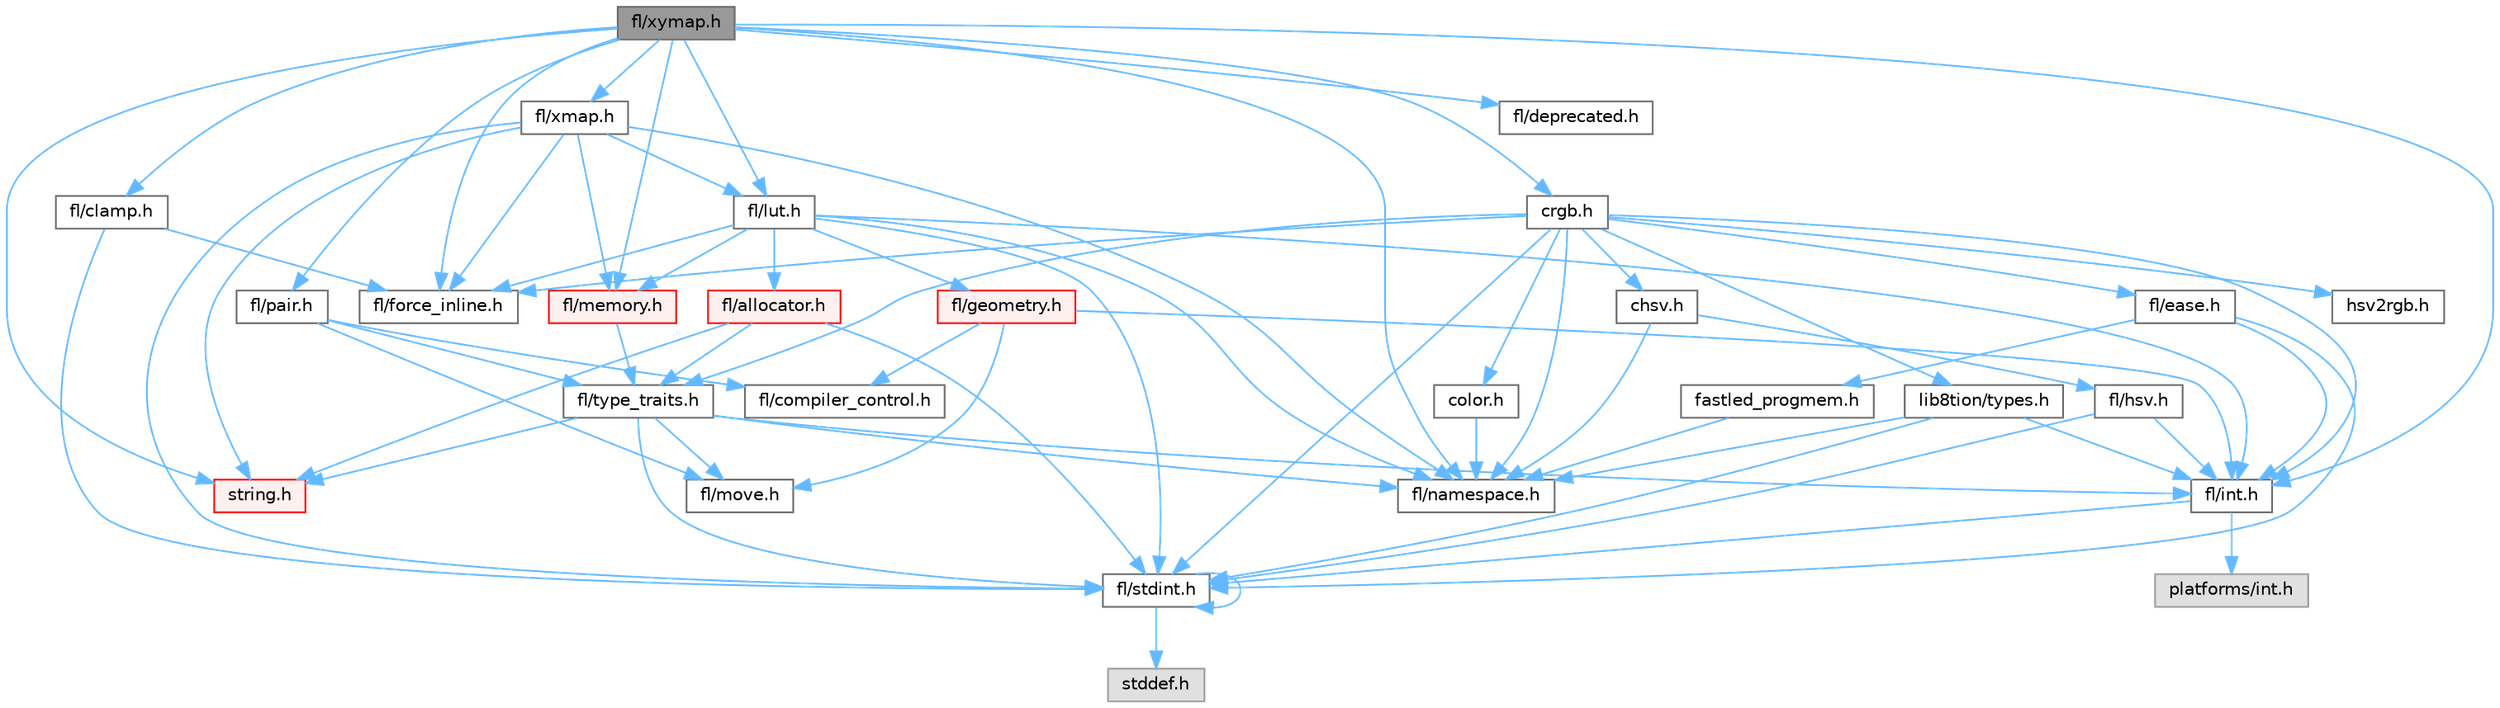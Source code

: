 digraph "fl/xymap.h"
{
 // INTERACTIVE_SVG=YES
 // LATEX_PDF_SIZE
  bgcolor="transparent";
  edge [fontname=Helvetica,fontsize=10,labelfontname=Helvetica,labelfontsize=10];
  node [fontname=Helvetica,fontsize=10,shape=box,height=0.2,width=0.4];
  Node1 [id="Node000001",label="fl/xymap.h",height=0.2,width=0.4,color="gray40", fillcolor="grey60", style="filled", fontcolor="black",tooltip=" "];
  Node1 -> Node2 [id="edge1_Node000001_Node000002",color="steelblue1",style="solid",tooltip=" "];
  Node2 [id="Node000002",label="fl/int.h",height=0.2,width=0.4,color="grey40", fillcolor="white", style="filled",URL="$d3/d7e/int_8h.html",tooltip=" "];
  Node2 -> Node3 [id="edge2_Node000002_Node000003",color="steelblue1",style="solid",tooltip=" "];
  Node3 [id="Node000003",label="fl/stdint.h",height=0.2,width=0.4,color="grey40", fillcolor="white", style="filled",URL="$df/dd8/stdint_8h.html",tooltip=" "];
  Node3 -> Node4 [id="edge3_Node000003_Node000004",color="steelblue1",style="solid",tooltip=" "];
  Node4 [id="Node000004",label="stddef.h",height=0.2,width=0.4,color="grey60", fillcolor="#E0E0E0", style="filled",tooltip=" "];
  Node3 -> Node3 [id="edge4_Node000003_Node000003",color="steelblue1",style="solid",tooltip=" "];
  Node2 -> Node5 [id="edge5_Node000002_Node000005",color="steelblue1",style="solid",tooltip=" "];
  Node5 [id="Node000005",label="platforms/int.h",height=0.2,width=0.4,color="grey60", fillcolor="#E0E0E0", style="filled",tooltip=" "];
  Node1 -> Node6 [id="edge6_Node000001_Node000006",color="steelblue1",style="solid",tooltip=" "];
  Node6 [id="Node000006",label="fl/namespace.h",height=0.2,width=0.4,color="grey40", fillcolor="white", style="filled",URL="$df/d2a/namespace_8h.html",tooltip="Implements the FastLED namespace macros."];
  Node1 -> Node7 [id="edge7_Node000001_Node000007",color="steelblue1",style="solid",tooltip=" "];
  Node7 [id="Node000007",label="fl/force_inline.h",height=0.2,width=0.4,color="grey40", fillcolor="white", style="filled",URL="$d4/d64/force__inline_8h.html",tooltip=" "];
  Node1 -> Node8 [id="edge8_Node000001_Node000008",color="steelblue1",style="solid",tooltip=" "];
  Node8 [id="Node000008",label="fl/pair.h",height=0.2,width=0.4,color="grey40", fillcolor="white", style="filled",URL="$d3/d41/pair_8h.html",tooltip=" "];
  Node8 -> Node9 [id="edge9_Node000008_Node000009",color="steelblue1",style="solid",tooltip=" "];
  Node9 [id="Node000009",label="fl/move.h",height=0.2,width=0.4,color="grey40", fillcolor="white", style="filled",URL="$d9/d83/move_8h.html",tooltip=" "];
  Node8 -> Node10 [id="edge10_Node000008_Node000010",color="steelblue1",style="solid",tooltip=" "];
  Node10 [id="Node000010",label="fl/compiler_control.h",height=0.2,width=0.4,color="grey40", fillcolor="white", style="filled",URL="$d4/d54/compiler__control_8h.html",tooltip=" "];
  Node8 -> Node11 [id="edge11_Node000008_Node000011",color="steelblue1",style="solid",tooltip=" "];
  Node11 [id="Node000011",label="fl/type_traits.h",height=0.2,width=0.4,color="grey40", fillcolor="white", style="filled",URL="$df/d63/type__traits_8h.html",tooltip=" "];
  Node11 -> Node12 [id="edge12_Node000011_Node000012",color="steelblue1",style="solid",tooltip=" "];
  Node12 [id="Node000012",label="string.h",height=0.2,width=0.4,color="red", fillcolor="#FFF0F0", style="filled",URL="$da/d66/string_8h.html",tooltip=" "];
  Node11 -> Node3 [id="edge13_Node000011_Node000003",color="steelblue1",style="solid",tooltip=" "];
  Node11 -> Node6 [id="edge14_Node000011_Node000006",color="steelblue1",style="solid",tooltip=" "];
  Node11 -> Node9 [id="edge15_Node000011_Node000009",color="steelblue1",style="solid",tooltip=" "];
  Node11 -> Node2 [id="edge16_Node000011_Node000002",color="steelblue1",style="solid",tooltip=" "];
  Node1 -> Node12 [id="edge17_Node000001_Node000012",color="steelblue1",style="solid",tooltip=" "];
  Node1 -> Node51 [id="edge18_Node000001_Node000051",color="steelblue1",style="solid",tooltip=" "];
  Node51 [id="Node000051",label="crgb.h",height=0.2,width=0.4,color="grey40", fillcolor="white", style="filled",URL="$db/dd1/crgb_8h.html",tooltip="Defines the red, green, and blue (RGB) pixel struct."];
  Node51 -> Node3 [id="edge19_Node000051_Node000003",color="steelblue1",style="solid",tooltip=" "];
  Node51 -> Node2 [id="edge20_Node000051_Node000002",color="steelblue1",style="solid",tooltip=" "];
  Node51 -> Node52 [id="edge21_Node000051_Node000052",color="steelblue1",style="solid",tooltip=" "];
  Node52 [id="Node000052",label="chsv.h",height=0.2,width=0.4,color="grey40", fillcolor="white", style="filled",URL="$d8/dd0/chsv_8h.html",tooltip="Defines the hue, saturation, and value (HSV) pixel struct."];
  Node52 -> Node53 [id="edge22_Node000052_Node000053",color="steelblue1",style="solid",tooltip=" "];
  Node53 [id="Node000053",label="fl/hsv.h",height=0.2,width=0.4,color="grey40", fillcolor="white", style="filled",URL="$d2/d4f/hsv_8h.html",tooltip="Defines the hue, saturation, and value (HSV) pixel struct."];
  Node53 -> Node3 [id="edge23_Node000053_Node000003",color="steelblue1",style="solid",tooltip=" "];
  Node53 -> Node2 [id="edge24_Node000053_Node000002",color="steelblue1",style="solid",tooltip=" "];
  Node52 -> Node6 [id="edge25_Node000052_Node000006",color="steelblue1",style="solid",tooltip=" "];
  Node51 -> Node6 [id="edge26_Node000051_Node000006",color="steelblue1",style="solid",tooltip=" "];
  Node51 -> Node54 [id="edge27_Node000051_Node000054",color="steelblue1",style="solid",tooltip=" "];
  Node54 [id="Node000054",label="color.h",height=0.2,width=0.4,color="grey40", fillcolor="white", style="filled",URL="$d2/d6b/src_2color_8h.html",tooltip="Contains definitions for color correction and temperature."];
  Node54 -> Node6 [id="edge28_Node000054_Node000006",color="steelblue1",style="solid",tooltip=" "];
  Node51 -> Node55 [id="edge29_Node000051_Node000055",color="steelblue1",style="solid",tooltip=" "];
  Node55 [id="Node000055",label="lib8tion/types.h",height=0.2,width=0.4,color="grey40", fillcolor="white", style="filled",URL="$d9/ddf/lib8tion_2types_8h.html",tooltip="Defines fractional types used for lib8tion functions."];
  Node55 -> Node3 [id="edge30_Node000055_Node000003",color="steelblue1",style="solid",tooltip=" "];
  Node55 -> Node2 [id="edge31_Node000055_Node000002",color="steelblue1",style="solid",tooltip=" "];
  Node55 -> Node6 [id="edge32_Node000055_Node000006",color="steelblue1",style="solid",tooltip=" "];
  Node51 -> Node7 [id="edge33_Node000051_Node000007",color="steelblue1",style="solid",tooltip=" "];
  Node51 -> Node11 [id="edge34_Node000051_Node000011",color="steelblue1",style="solid",tooltip=" "];
  Node51 -> Node56 [id="edge35_Node000051_Node000056",color="steelblue1",style="solid",tooltip=" "];
  Node56 [id="Node000056",label="hsv2rgb.h",height=0.2,width=0.4,color="grey40", fillcolor="white", style="filled",URL="$de/d9a/hsv2rgb_8h.html",tooltip="Functions to convert from the HSV colorspace to the RGB colorspace."];
  Node51 -> Node57 [id="edge36_Node000051_Node000057",color="steelblue1",style="solid",tooltip=" "];
  Node57 [id="Node000057",label="fl/ease.h",height=0.2,width=0.4,color="grey40", fillcolor="white", style="filled",URL="$db/d19/ease_8h.html",tooltip=" "];
  Node57 -> Node3 [id="edge37_Node000057_Node000003",color="steelblue1",style="solid",tooltip=" "];
  Node57 -> Node2 [id="edge38_Node000057_Node000002",color="steelblue1",style="solid",tooltip=" "];
  Node57 -> Node58 [id="edge39_Node000057_Node000058",color="steelblue1",style="solid",tooltip=" "];
  Node58 [id="Node000058",label="fastled_progmem.h",height=0.2,width=0.4,color="grey40", fillcolor="white", style="filled",URL="$df/dab/fastled__progmem_8h.html",tooltip="Wrapper definitions to allow seamless use of PROGMEM in environments that have it."];
  Node58 -> Node6 [id="edge40_Node000058_Node000006",color="steelblue1",style="solid",tooltip=" "];
  Node1 -> Node16 [id="edge41_Node000001_Node000016",color="steelblue1",style="solid",tooltip=" "];
  Node16 [id="Node000016",label="fl/clamp.h",height=0.2,width=0.4,color="grey40", fillcolor="white", style="filled",URL="$d6/dd3/clamp_8h.html",tooltip=" "];
  Node16 -> Node3 [id="edge42_Node000016_Node000003",color="steelblue1",style="solid",tooltip=" "];
  Node16 -> Node7 [id="edge43_Node000016_Node000007",color="steelblue1",style="solid",tooltip=" "];
  Node1 -> Node59 [id="edge44_Node000001_Node000059",color="steelblue1",style="solid",tooltip=" "];
  Node59 [id="Node000059",label="fl/lut.h",height=0.2,width=0.4,color="grey40", fillcolor="white", style="filled",URL="$db/d54/lut_8h.html",tooltip=" "];
  Node59 -> Node28 [id="edge45_Node000059_Node000028",color="steelblue1",style="solid",tooltip=" "];
  Node28 [id="Node000028",label="fl/allocator.h",height=0.2,width=0.4,color="red", fillcolor="#FFF0F0", style="filled",URL="$da/da9/allocator_8h.html",tooltip=" "];
  Node28 -> Node12 [id="edge46_Node000028_Node000012",color="steelblue1",style="solid",tooltip=" "];
  Node28 -> Node11 [id="edge47_Node000028_Node000011",color="steelblue1",style="solid",tooltip=" "];
  Node28 -> Node3 [id="edge48_Node000028_Node000003",color="steelblue1",style="solid",tooltip=" "];
  Node59 -> Node7 [id="edge49_Node000059_Node000007",color="steelblue1",style="solid",tooltip=" "];
  Node59 -> Node19 [id="edge50_Node000059_Node000019",color="steelblue1",style="solid",tooltip=" "];
  Node19 [id="Node000019",label="fl/memory.h",height=0.2,width=0.4,color="red", fillcolor="#FFF0F0", style="filled",URL="$dc/d18/memory_8h.html",tooltip=" "];
  Node19 -> Node11 [id="edge51_Node000019_Node000011",color="steelblue1",style="solid",tooltip=" "];
  Node59 -> Node3 [id="edge52_Node000059_Node000003",color="steelblue1",style="solid",tooltip=" "];
  Node59 -> Node2 [id="edge53_Node000059_Node000002",color="steelblue1",style="solid",tooltip=" "];
  Node59 -> Node14 [id="edge54_Node000059_Node000014",color="steelblue1",style="solid",tooltip=" "];
  Node14 [id="Node000014",label="fl/geometry.h",height=0.2,width=0.4,color="red", fillcolor="#FFF0F0", style="filled",URL="$d4/d67/geometry_8h.html",tooltip=" "];
  Node14 -> Node2 [id="edge55_Node000014_Node000002",color="steelblue1",style="solid",tooltip=" "];
  Node14 -> Node10 [id="edge56_Node000014_Node000010",color="steelblue1",style="solid",tooltip=" "];
  Node14 -> Node9 [id="edge57_Node000014_Node000009",color="steelblue1",style="solid",tooltip=" "];
  Node59 -> Node6 [id="edge58_Node000059_Node000006",color="steelblue1",style="solid",tooltip=" "];
  Node1 -> Node19 [id="edge59_Node000001_Node000019",color="steelblue1",style="solid",tooltip=" "];
  Node1 -> Node37 [id="edge60_Node000001_Node000037",color="steelblue1",style="solid",tooltip=" "];
  Node37 [id="Node000037",label="fl/deprecated.h",height=0.2,width=0.4,color="grey40", fillcolor="white", style="filled",URL="$d4/dce/deprecated_8h.html",tooltip=" "];
  Node1 -> Node60 [id="edge61_Node000001_Node000060",color="steelblue1",style="solid",tooltip=" "];
  Node60 [id="Node000060",label="fl/xmap.h",height=0.2,width=0.4,color="grey40", fillcolor="white", style="filled",URL="$dd/dcc/xmap_8h.html",tooltip=" "];
  Node60 -> Node3 [id="edge62_Node000060_Node000003",color="steelblue1",style="solid",tooltip=" "];
  Node60 -> Node12 [id="edge63_Node000060_Node000012",color="steelblue1",style="solid",tooltip=" "];
  Node60 -> Node7 [id="edge64_Node000060_Node000007",color="steelblue1",style="solid",tooltip=" "];
  Node60 -> Node59 [id="edge65_Node000060_Node000059",color="steelblue1",style="solid",tooltip=" "];
  Node60 -> Node19 [id="edge66_Node000060_Node000019",color="steelblue1",style="solid",tooltip=" "];
  Node60 -> Node6 [id="edge67_Node000060_Node000006",color="steelblue1",style="solid",tooltip=" "];
}
